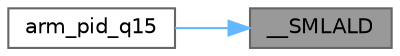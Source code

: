 digraph "__SMLALD"
{
 // LATEX_PDF_SIZE
  bgcolor="transparent";
  edge [fontname=Helvetica,fontsize=10,labelfontname=Helvetica,labelfontsize=10];
  node [fontname=Helvetica,fontsize=10,shape=box,height=0.2,width=0.4];
  rankdir="RL";
  Node1 [id="Node000001",label="__SMLALD",height=0.2,width=0.4,color="gray40", fillcolor="grey60", style="filled", fontcolor="black",tooltip=" "];
  Node1 -> Node2 [id="edge1_Node000001_Node000002",dir="back",color="steelblue1",style="solid",tooltip=" "];
  Node2 [id="Node000002",label="arm_pid_q15",height=0.2,width=0.4,color="grey40", fillcolor="white", style="filled",URL="$group___p_i_d.html#gad466471a6b0f8fc570b8b8fc34ac79fa",tooltip="Process function for the Q15 PID Control."];
}
